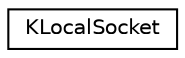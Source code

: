 digraph "Graphical Class Hierarchy"
{
  edge [fontname="Helvetica",fontsize="10",labelfontname="Helvetica",labelfontsize="10"];
  node [fontname="Helvetica",fontsize="10",shape=record];
  rankdir="LR";
  Node0 [label="KLocalSocket",height=0.2,width=0.4,color="black", fillcolor="white", style="filled",URL="$classKLocalSocket.html",tooltip="KLocalSocket allows one to create and use local (Unix) sockets. "];
}
